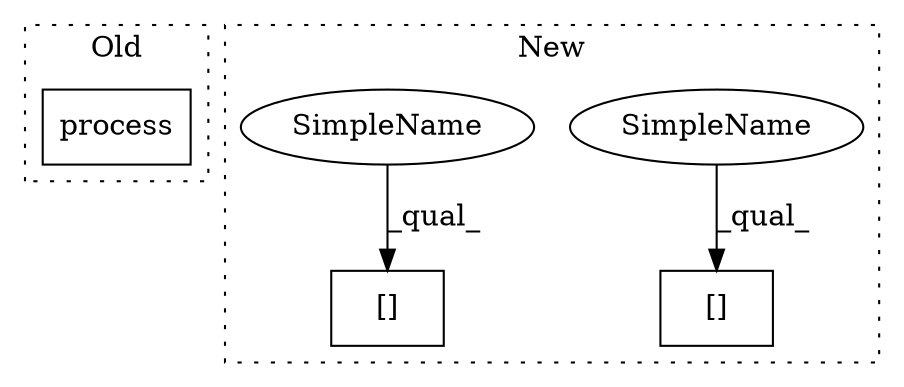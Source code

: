 digraph G {
subgraph cluster0 {
1 [label="process" a="32" s="1850,1914" l="8,1" shape="box"];
label = "Old";
style="dotted";
}
subgraph cluster1 {
2 [label="[]" a="2" s="1744,1764" l="8,1" shape="box"];
3 [label="[]" a="2" s="1695,1715" l="8,1" shape="box"];
4 [label="SimpleName" a="42" s="1695" l="7" shape="ellipse"];
5 [label="SimpleName" a="42" s="1744" l="7" shape="ellipse"];
label = "New";
style="dotted";
}
4 -> 3 [label="_qual_"];
5 -> 2 [label="_qual_"];
}